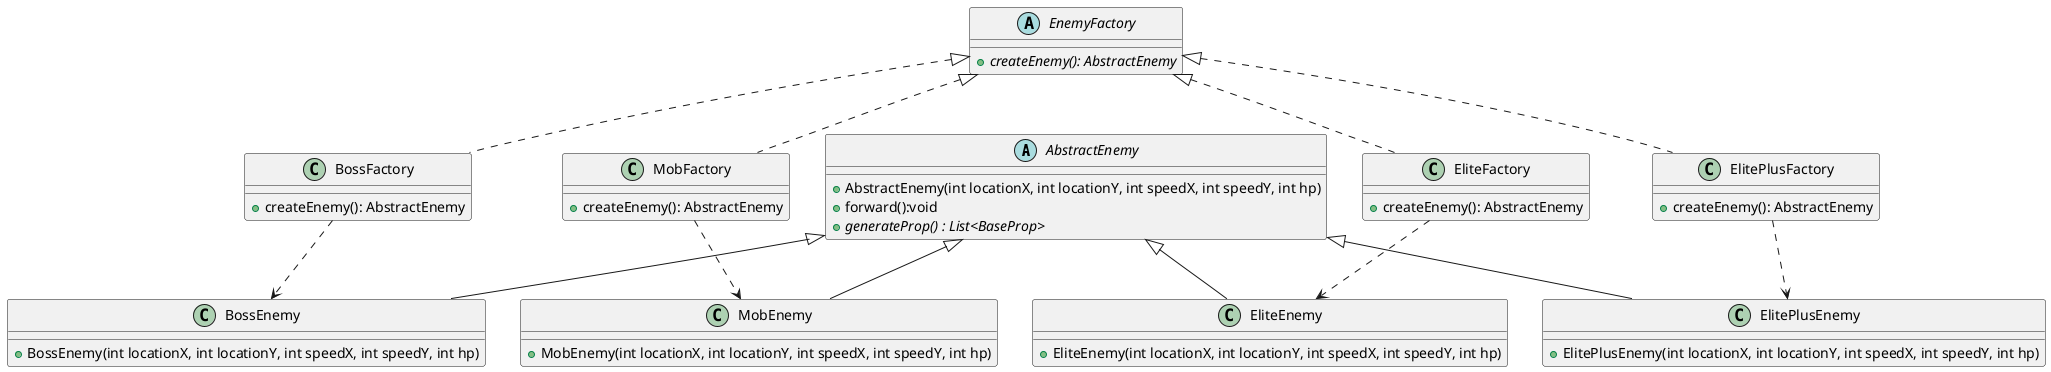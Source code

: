 @startuml
'https://plantuml.com/class-diagram

abstract class AbstractEnemy {
    + AbstractEnemy(int locationX, int locationY, int speedX, int speedY, int hp)
    + forward():void
    + {abstract} generateProp() : List<BaseProp>
}


class MobEnemy {
    + MobEnemy(int locationX, int locationY, int speedX, int speedY, int hp)
}

class EliteEnemy {
    + EliteEnemy(int locationX, int locationY, int speedX, int speedY, int hp)
}

class ElitePlusEnemy {
    + ElitePlusEnemy(int locationX, int locationY, int speedX, int speedY, int hp)
}

class BossEnemy {
    + BossEnemy(int locationX, int locationY, int speedX, int speedY, int hp)
}

AbstractEnemy <|-- MobEnemy
AbstractEnemy <|-- EliteEnemy
AbstractEnemy <|-- ElitePlusEnemy
AbstractEnemy <|-- BossEnemy

abstract class EnemyFactory {
    + {abstract} createEnemy(): AbstractEnemy
}

class MobFactory {
    + createEnemy(): AbstractEnemy
}

class EliteFactory {
    + createEnemy(): AbstractEnemy
}

class ElitePlusFactory {
    + createEnemy(): AbstractEnemy
}

class BossFactory {
    + createEnemy(): AbstractEnemy
}

EnemyFactory <|.. MobFactory
EnemyFactory <|.. EliteFactory
EnemyFactory <|.. ElitePlusFactory
EnemyFactory <|.. BossFactory

MobFactory ..> MobEnemy
EliteFactory ..> EliteEnemy
ElitePlusFactory ..> ElitePlusEnemy
BossFactory ..> BossEnemy

@enduml